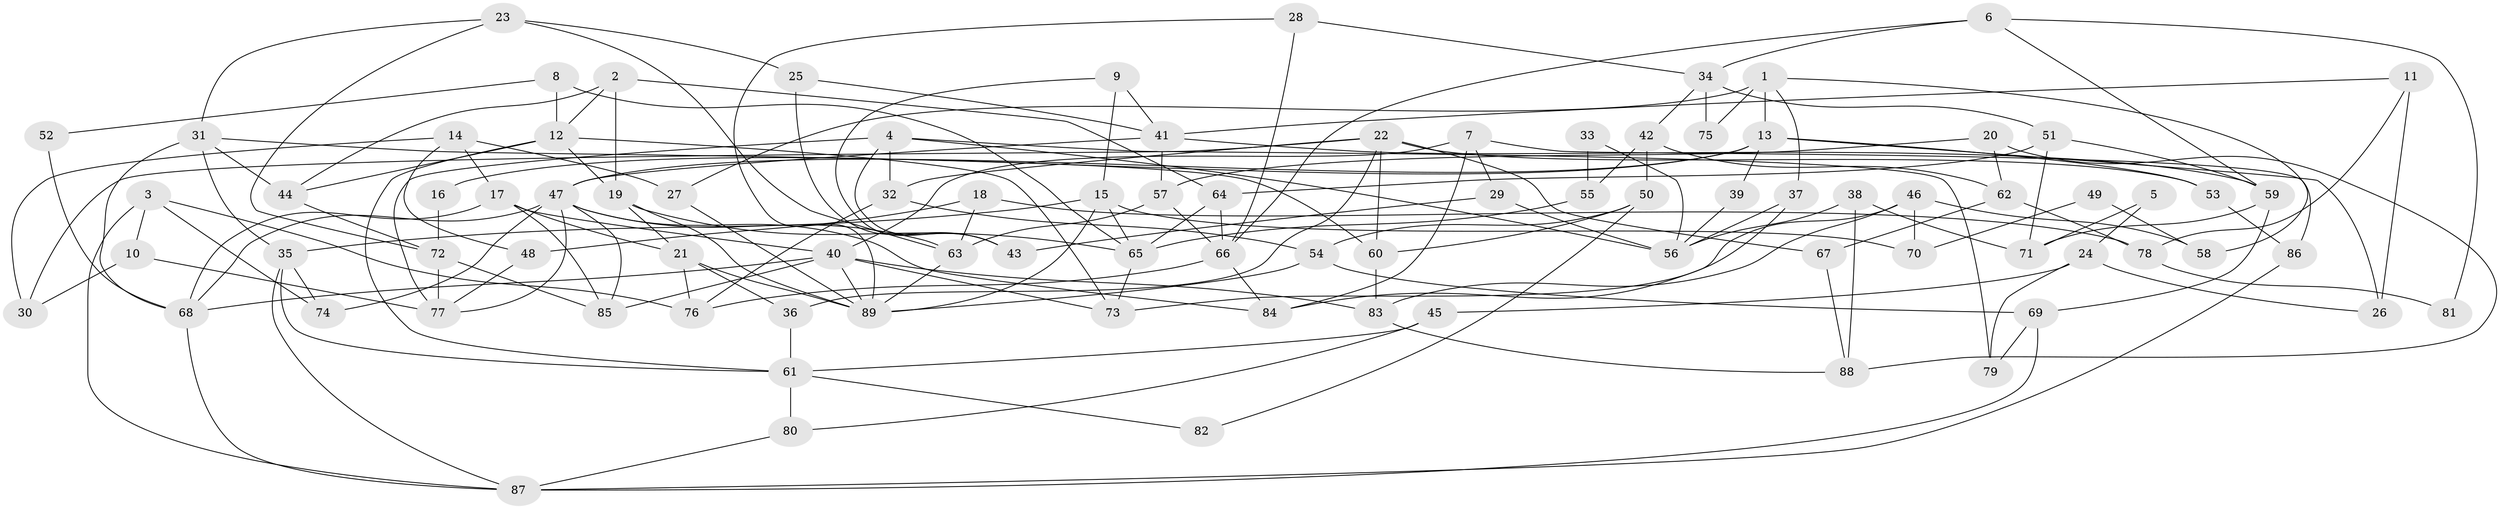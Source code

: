 // Generated by graph-tools (version 1.1) at 2025/14/03/09/25 04:14:58]
// undirected, 89 vertices, 178 edges
graph export_dot {
graph [start="1"]
  node [color=gray90,style=filled];
  1;
  2;
  3;
  4;
  5;
  6;
  7;
  8;
  9;
  10;
  11;
  12;
  13;
  14;
  15;
  16;
  17;
  18;
  19;
  20;
  21;
  22;
  23;
  24;
  25;
  26;
  27;
  28;
  29;
  30;
  31;
  32;
  33;
  34;
  35;
  36;
  37;
  38;
  39;
  40;
  41;
  42;
  43;
  44;
  45;
  46;
  47;
  48;
  49;
  50;
  51;
  52;
  53;
  54;
  55;
  56;
  57;
  58;
  59;
  60;
  61;
  62;
  63;
  64;
  65;
  66;
  67;
  68;
  69;
  70;
  71;
  72;
  73;
  74;
  75;
  76;
  77;
  78;
  79;
  80;
  81;
  82;
  83;
  84;
  85;
  86;
  87;
  88;
  89;
  1 -- 27;
  1 -- 13;
  1 -- 37;
  1 -- 58;
  1 -- 75;
  2 -- 64;
  2 -- 19;
  2 -- 12;
  2 -- 44;
  3 -- 76;
  3 -- 87;
  3 -- 10;
  3 -- 74;
  4 -- 43;
  4 -- 32;
  4 -- 56;
  4 -- 77;
  4 -- 79;
  5 -- 24;
  5 -- 71;
  6 -- 34;
  6 -- 66;
  6 -- 59;
  6 -- 81;
  7 -- 84;
  7 -- 40;
  7 -- 29;
  7 -- 86;
  8 -- 65;
  8 -- 12;
  8 -- 52;
  9 -- 15;
  9 -- 41;
  9 -- 43;
  10 -- 77;
  10 -- 30;
  11 -- 78;
  11 -- 41;
  11 -- 26;
  12 -- 44;
  12 -- 19;
  12 -- 61;
  12 -- 73;
  13 -- 26;
  13 -- 47;
  13 -- 16;
  13 -- 39;
  13 -- 53;
  14 -- 30;
  14 -- 17;
  14 -- 27;
  14 -- 48;
  15 -- 65;
  15 -- 35;
  15 -- 70;
  15 -- 89;
  16 -- 72;
  17 -- 21;
  17 -- 85;
  17 -- 40;
  17 -- 68;
  18 -- 63;
  18 -- 48;
  18 -- 78;
  19 -- 89;
  19 -- 21;
  19 -- 65;
  20 -- 88;
  20 -- 57;
  20 -- 62;
  21 -- 89;
  21 -- 36;
  21 -- 76;
  22 -- 53;
  22 -- 32;
  22 -- 30;
  22 -- 36;
  22 -- 60;
  22 -- 67;
  23 -- 72;
  23 -- 31;
  23 -- 25;
  23 -- 63;
  24 -- 79;
  24 -- 45;
  24 -- 26;
  25 -- 41;
  25 -- 43;
  27 -- 89;
  28 -- 89;
  28 -- 66;
  28 -- 34;
  29 -- 43;
  29 -- 56;
  31 -- 68;
  31 -- 44;
  31 -- 35;
  31 -- 60;
  32 -- 54;
  32 -- 76;
  33 -- 55;
  33 -- 56;
  34 -- 51;
  34 -- 42;
  34 -- 75;
  35 -- 61;
  35 -- 74;
  35 -- 87;
  36 -- 61;
  37 -- 56;
  37 -- 84;
  38 -- 88;
  38 -- 56;
  38 -- 71;
  39 -- 56;
  40 -- 68;
  40 -- 73;
  40 -- 83;
  40 -- 85;
  40 -- 89;
  41 -- 57;
  41 -- 47;
  41 -- 59;
  42 -- 50;
  42 -- 55;
  42 -- 62;
  44 -- 72;
  45 -- 80;
  45 -- 61;
  46 -- 73;
  46 -- 83;
  46 -- 58;
  46 -- 70;
  47 -- 74;
  47 -- 63;
  47 -- 68;
  47 -- 77;
  47 -- 84;
  47 -- 85;
  48 -- 77;
  49 -- 58;
  49 -- 70;
  50 -- 60;
  50 -- 54;
  50 -- 82;
  51 -- 59;
  51 -- 71;
  51 -- 64;
  52 -- 68;
  53 -- 86;
  54 -- 69;
  54 -- 89;
  55 -- 65;
  57 -- 63;
  57 -- 66;
  59 -- 69;
  59 -- 71;
  60 -- 83;
  61 -- 80;
  61 -- 82;
  62 -- 67;
  62 -- 78;
  63 -- 89;
  64 -- 65;
  64 -- 66;
  65 -- 73;
  66 -- 84;
  66 -- 76;
  67 -- 88;
  68 -- 87;
  69 -- 87;
  69 -- 79;
  72 -- 85;
  72 -- 77;
  78 -- 81;
  80 -- 87;
  83 -- 88;
  86 -- 87;
}
